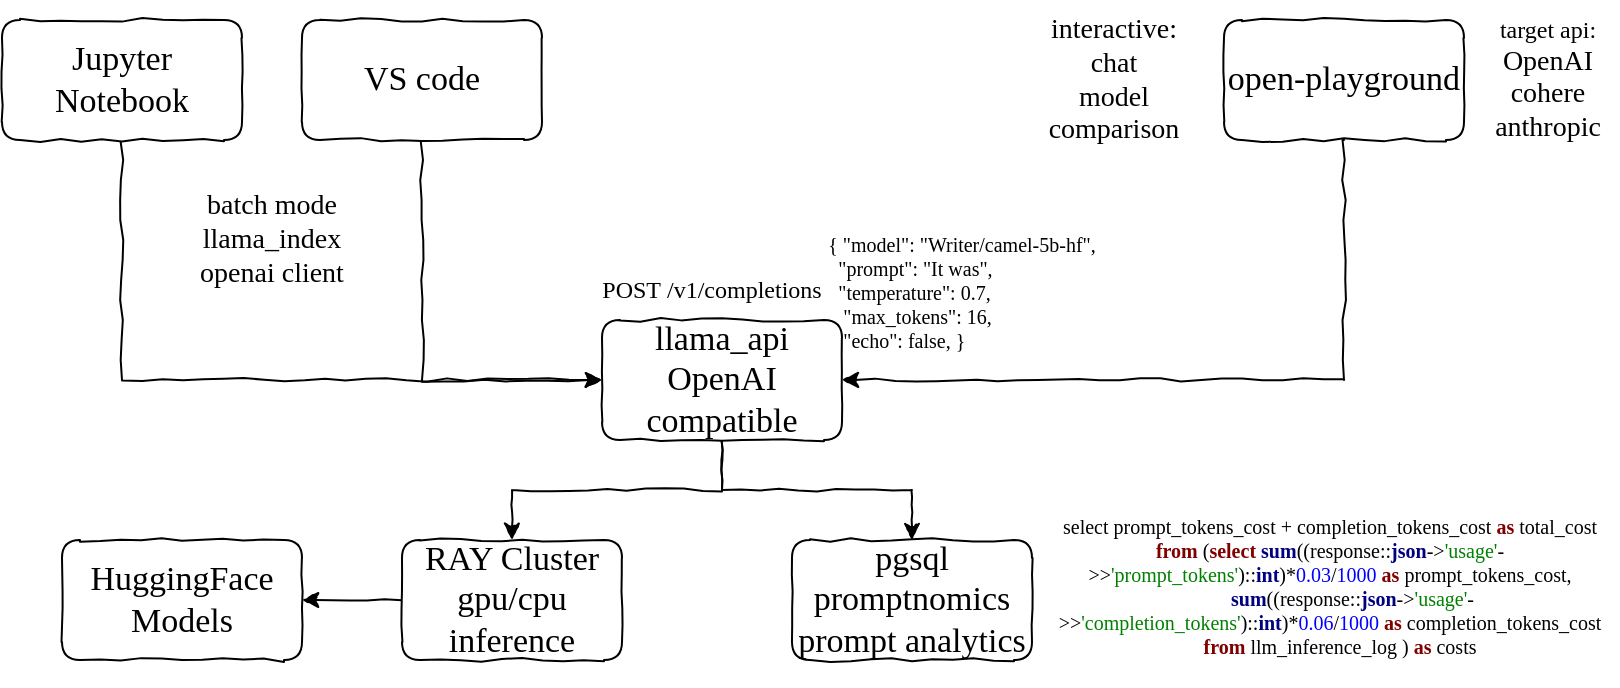 <mxfile version="21.6.5" type="device" pages="2">
  <diagram name="Page-1" id="ZtY6GU-9dFR-r4dstIYQ">
    <mxGraphModel dx="1434" dy="775" grid="1" gridSize="10" guides="1" tooltips="1" connect="1" arrows="1" fold="1" page="1" pageScale="1" pageWidth="850" pageHeight="1100" math="0" shadow="0">
      <root>
        <mxCell id="0" />
        <mxCell id="1" parent="0" />
        <mxCell id="PXcae5W2aVeAAcUdFk1Q-16" style="edgeStyle=orthogonalEdgeStyle;rounded=0;orthogonalLoop=1;jettySize=auto;html=1;entryX=1;entryY=0.5;entryDx=0;entryDy=0;exitX=0.5;exitY=1;exitDx=0;exitDy=0;comic=1;" edge="1" parent="1" source="PXcae5W2aVeAAcUdFk1Q-1" target="PXcae5W2aVeAAcUdFk1Q-11">
          <mxGeometry relative="1" as="geometry" />
        </mxCell>
        <mxCell id="PXcae5W2aVeAAcUdFk1Q-1" value="&lt;font style=&quot;font-size: 17px;&quot;&gt;open-playground&lt;/font&gt;" style="rounded=1;whiteSpace=wrap;html=1;fontFamily=Delicious Handrawn;fontSource=https%3A%2F%2Ffonts.googleapis.com%2Fcss%3Ffamily%3DDelicious%2BHandrawn;comic=1;" vertex="1" parent="1">
          <mxGeometry x="641" y="40" width="120" height="60" as="geometry" />
        </mxCell>
        <mxCell id="PXcae5W2aVeAAcUdFk1Q-15" style="edgeStyle=orthogonalEdgeStyle;rounded=0;orthogonalLoop=1;jettySize=auto;html=1;entryX=0;entryY=0.5;entryDx=0;entryDy=0;exitX=0.5;exitY=1;exitDx=0;exitDy=0;comic=1;" edge="1" parent="1" source="PXcae5W2aVeAAcUdFk1Q-3" target="PXcae5W2aVeAAcUdFk1Q-11">
          <mxGeometry relative="1" as="geometry" />
        </mxCell>
        <mxCell id="PXcae5W2aVeAAcUdFk1Q-3" value="&lt;font style=&quot;font-size: 17px;&quot;&gt;VS code&lt;/font&gt;" style="rounded=1;whiteSpace=wrap;html=1;fontFamily=Delicious Handrawn;fontSource=https%3A%2F%2Ffonts.googleapis.com%2Fcss%3Ffamily%3DDelicious%2BHandrawn;comic=1;" vertex="1" parent="1">
          <mxGeometry x="180" y="40" width="120" height="60" as="geometry" />
        </mxCell>
        <mxCell id="PXcae5W2aVeAAcUdFk1Q-17" style="edgeStyle=orthogonalEdgeStyle;rounded=0;orthogonalLoop=1;jettySize=auto;html=1;entryX=0;entryY=0.5;entryDx=0;entryDy=0;exitX=0.5;exitY=1;exitDx=0;exitDy=0;comic=1;" edge="1" parent="1" source="PXcae5W2aVeAAcUdFk1Q-4" target="PXcae5W2aVeAAcUdFk1Q-11">
          <mxGeometry relative="1" as="geometry" />
        </mxCell>
        <mxCell id="PXcae5W2aVeAAcUdFk1Q-4" value="&lt;font style=&quot;font-size: 17px;&quot;&gt;Jupyter Notebook&lt;/font&gt;" style="rounded=1;whiteSpace=wrap;html=1;fontFamily=Delicious Handrawn;fontSource=https%3A%2F%2Ffonts.googleapis.com%2Fcss%3Ffamily%3DDelicious%2BHandrawn;comic=1;" vertex="1" parent="1">
          <mxGeometry x="30" y="40" width="120" height="60" as="geometry" />
        </mxCell>
        <mxCell id="PXcae5W2aVeAAcUdFk1Q-6" value="&lt;font style=&quot;font-size: 14px;&quot;&gt;batch mode&lt;br&gt;llama_index&lt;br&gt;openai client&lt;br&gt;&lt;/font&gt;" style="text;html=1;strokeColor=none;fillColor=none;align=center;verticalAlign=middle;whiteSpace=wrap;rounded=0;fontFamily=Delicious Handrawn;fontSource=https%3A%2F%2Ffonts.googleapis.com%2Fcss%3Ffamily%3DDelicious%2BHandrawn;" vertex="1" parent="1">
          <mxGeometry x="100" y="120" width="130" height="60" as="geometry" />
        </mxCell>
        <mxCell id="PXcae5W2aVeAAcUdFk1Q-8" value="&lt;font style=&quot;font-size: 14px;&quot; data-font-src=&quot;https://fonts.googleapis.com/css?family=Delicious+Handrawn&quot; face=&quot;Delicious Handrawn&quot;&gt;interactive:&lt;br&gt;chat&lt;br&gt;model comparison&lt;br&gt;&lt;/font&gt;" style="text;html=1;strokeColor=none;fillColor=none;align=center;verticalAlign=middle;whiteSpace=wrap;rounded=0;" vertex="1" parent="1">
          <mxGeometry x="536" y="40" width="100" height="60" as="geometry" />
        </mxCell>
        <mxCell id="PXcae5W2aVeAAcUdFk1Q-9" value="target api:&lt;br style=&quot;border-color: var(--border-color); font-size: 14px;&quot;&gt;&lt;span style=&quot;font-size: 14px;&quot;&gt;OpenAI&lt;/span&gt;&lt;br style=&quot;border-color: var(--border-color); font-size: 14px;&quot;&gt;&lt;span style=&quot;font-size: 14px;&quot;&gt;cohere&lt;/span&gt;&lt;br style=&quot;border-color: var(--border-color); font-size: 14px;&quot;&gt;&lt;span style=&quot;font-size: 14px;&quot;&gt;anthropic&lt;/span&gt;" style="text;html=1;strokeColor=none;fillColor=none;align=center;verticalAlign=middle;whiteSpace=wrap;rounded=0;fontFamily=Delicious Handrawn;fontSource=https%3A%2F%2Ffonts.googleapis.com%2Fcss%3Ffamily%3DDelicious%2BHandrawn;" vertex="1" parent="1">
          <mxGeometry x="773" y="30" width="60" height="80" as="geometry" />
        </mxCell>
        <mxCell id="PXcae5W2aVeAAcUdFk1Q-20" style="edgeStyle=orthogonalEdgeStyle;rounded=0;orthogonalLoop=1;jettySize=auto;html=1;entryX=0.5;entryY=0;entryDx=0;entryDy=0;comic=1;" edge="1" parent="1" source="PXcae5W2aVeAAcUdFk1Q-11" target="PXcae5W2aVeAAcUdFk1Q-13">
          <mxGeometry relative="1" as="geometry" />
        </mxCell>
        <mxCell id="PXcae5W2aVeAAcUdFk1Q-21" style="edgeStyle=orthogonalEdgeStyle;rounded=0;orthogonalLoop=1;jettySize=auto;html=1;entryX=0.5;entryY=0;entryDx=0;entryDy=0;comic=1;" edge="1" parent="1" source="PXcae5W2aVeAAcUdFk1Q-11" target="PXcae5W2aVeAAcUdFk1Q-14">
          <mxGeometry relative="1" as="geometry" />
        </mxCell>
        <mxCell id="PXcae5W2aVeAAcUdFk1Q-11" value="&lt;font style=&quot;font-size: 17px;&quot;&gt;llama_api&lt;br&gt;OpenAI compatible&lt;br&gt;&lt;/font&gt;" style="rounded=1;whiteSpace=wrap;html=1;fontFamily=Delicious Handrawn;fontSource=https%3A%2F%2Ffonts.googleapis.com%2Fcss%3Ffamily%3DDelicious%2BHandrawn;comic=1;" vertex="1" parent="1">
          <mxGeometry x="330" y="190" width="120" height="60" as="geometry" />
        </mxCell>
        <mxCell id="PXcae5W2aVeAAcUdFk1Q-12" value="&lt;pre style=&quot;box-sizing: border-box; max-height: 400px; min-height: 6em; overflow: auto; overflow-wrap: break-word; background-image: initial; background-position: initial; background-size: initial; background-repeat: initial; background-attachment: initial; background-origin: initial; background-clip: initial; border-radius: 4px; hyphens: auto; margin-top: 0px; margin-bottom: 0px; padding: 0.5em; word-break: break-word; text-align: start; font-size: 10px;&quot; class=&quot;body-param__example microlight&quot;&gt;&lt;code style=&quot;box-sizing: border-box; word-break: break-all; font-size: 10px;&quot; class=&quot;language-json&quot;&gt;&lt;font style=&quot;font-size: 10px;&quot; data-font-src=&quot;https://fonts.googleapis.com/css?family=Delicious+Handrawn&quot; face=&quot;Delicious Handrawn&quot;&gt;{ &quot;model&quot;: &quot;Writer/camel-5b-hf&quot;,&lt;br style=&quot;font-size: 10px;&quot;&gt;  &lt;span style=&quot;font-size: 10px;&quot; class=&quot;hljs-attr&quot;&gt;&quot;prompt&quot;&lt;/span&gt;: &quot;It was&quot;,&lt;br style=&quot;font-size: 10px;&quot;&gt;  &lt;span style=&quot;font-size: 10px;&quot; class=&quot;hljs-attr&quot;&gt;&quot;temperature&quot;&lt;/span&gt;: 0.7,&lt;br style=&quot;font-size: 10px;&quot;&gt;   &lt;span style=&quot;font-size: 10px;&quot; class=&quot;hljs-attr&quot;&gt;&quot;max_tokens&quot;&lt;/span&gt;: 16,&lt;br style=&quot;font-size: 10px;&quot;&gt;   &lt;span style=&quot;font-size: 10px;&quot; class=&quot;hljs-attr&quot;&gt;&quot;echo&quot;&lt;/span&gt;: false, }&lt;/font&gt;&lt;/code&gt;&lt;/pre&gt;" style="text;html=1;strokeColor=none;fillColor=none;align=center;verticalAlign=middle;whiteSpace=wrap;rounded=0;fontColor=default;labelBackgroundColor=none;fontSize=10;" vertex="1" parent="1">
          <mxGeometry x="430" y="130" width="160" height="92" as="geometry" />
        </mxCell>
        <mxCell id="PXcae5W2aVeAAcUdFk1Q-19" style="edgeStyle=orthogonalEdgeStyle;rounded=0;orthogonalLoop=1;jettySize=auto;html=1;comic=1;" edge="1" parent="1" source="PXcae5W2aVeAAcUdFk1Q-13" target="PXcae5W2aVeAAcUdFk1Q-18">
          <mxGeometry relative="1" as="geometry" />
        </mxCell>
        <mxCell id="PXcae5W2aVeAAcUdFk1Q-13" value="&lt;font style=&quot;font-size: 17px;&quot;&gt;RAY Cluster&lt;br&gt;gpu/cpu inference&lt;br&gt;&lt;/font&gt;" style="rounded=1;whiteSpace=wrap;html=1;fontFamily=Delicious Handrawn;fontSource=https%3A%2F%2Ffonts.googleapis.com%2Fcss%3Ffamily%3DDelicious%2BHandrawn;comic=1;" vertex="1" parent="1">
          <mxGeometry x="230" y="300" width="110" height="60" as="geometry" />
        </mxCell>
        <mxCell id="PXcae5W2aVeAAcUdFk1Q-14" value="&lt;font style=&quot;font-size: 17px;&quot;&gt;pgsql&lt;br&gt;promptnomics&lt;br&gt;prompt analytics&lt;br&gt;&lt;/font&gt;" style="rounded=1;whiteSpace=wrap;html=1;fontFamily=Delicious Handrawn;fontSource=https%3A%2F%2Ffonts.googleapis.com%2Fcss%3Ffamily%3DDelicious%2BHandrawn;comic=1;" vertex="1" parent="1">
          <mxGeometry x="425" y="300" width="120" height="60" as="geometry" />
        </mxCell>
        <mxCell id="PXcae5W2aVeAAcUdFk1Q-18" value="&lt;font style=&quot;font-size: 17px;&quot;&gt;HuggingFace Models&lt;/font&gt;" style="rounded=1;whiteSpace=wrap;html=1;fontFamily=Delicious Handrawn;fontSource=https%3A%2F%2Ffonts.googleapis.com%2Fcss%3Ffamily%3DDelicious%2BHandrawn;comic=1;" vertex="1" parent="1">
          <mxGeometry x="60" y="300" width="120" height="60" as="geometry" />
        </mxCell>
        <mxCell id="PXcae5W2aVeAAcUdFk1Q-22" value="&lt;div style=&quot;padding: 0px 0px 0px 2px; font-size: 10px;&quot;&gt;&lt;div style=&quot;font-size: 10px;&quot;&gt;&lt;p style=&quot;margin: 0px; font-size: 10px;&quot;&gt;&lt;font data-font-src=&quot;https://fonts.googleapis.com/css?family=Delicious+Handrawn&quot; face=&quot;Delicious Handrawn&quot; style=&quot;font-size: 10px;&quot;&gt;select prompt_tokens_cost + completion_tokens_cost &lt;span style=&quot;color: rgb(128, 0, 0); font-weight: bold; font-size: 10px;&quot;&gt;as&lt;/span&gt; total_cost&lt;/font&gt;&lt;/p&gt;&lt;p style=&quot;margin: 0px; font-size: 10px;&quot;&gt;&lt;font data-font-src=&quot;https://fonts.googleapis.com/css?family=Delicious+Handrawn&quot; face=&quot;Delicious Handrawn&quot; style=&quot;font-size: 10px;&quot;&gt;&lt;span style=&quot;color: rgb(128, 0, 0); font-weight: bold; font-size: 10px;&quot;&gt;from&lt;/span&gt; (&lt;span style=&quot;color: rgb(128, 0, 0); font-weight: bold; font-size: 10px;&quot;&gt;select&lt;/span&gt; &lt;span style=&quot;color: rgb(0, 0, 128); font-weight: bold; font-size: 10px;&quot;&gt;sum&lt;/span&gt;((response::&lt;span style=&quot;color: rgb(0, 0, 128); font-weight: bold; font-size: 10px;&quot;&gt;json&lt;/span&gt;-&amp;gt;&lt;span style=&quot;color: rgb(0, 128, 0); font-size: 10px;&quot;&gt;&#39;usage&#39;&lt;/span&gt;-&amp;gt;&amp;gt;&lt;span style=&quot;color: rgb(0, 128, 0); font-size: 10px;&quot;&gt;&#39;prompt_tokens&#39;&lt;/span&gt;)::&lt;span style=&quot;color: rgb(0, 0, 128); font-weight: bold; font-size: 10px;&quot;&gt;int&lt;/span&gt;)*&lt;span style=&quot;color: rgb(0, 0, 255); font-size: 10px;&quot;&gt;0.03&lt;/span&gt;/&lt;span style=&quot;color: rgb(0, 0, 255); font-size: 10px;&quot;&gt;1000&lt;/span&gt; &lt;span style=&quot;color: rgb(128, 0, 0); font-weight: bold; font-size: 10px;&quot;&gt;as&lt;/span&gt; prompt_tokens_cost, &lt;/font&gt;&lt;/p&gt;&lt;p style=&quot;margin: 0px; font-size: 10px;&quot;&gt;&lt;font data-font-src=&quot;https://fonts.googleapis.com/css?family=Delicious+Handrawn&quot; face=&quot;Delicious Handrawn&quot; style=&quot;font-size: 10px;&quot;&gt;&lt;span style=&quot;white-space: pre; font-size: 10px;&quot;&gt;&amp;nbsp;&amp;nbsp;&amp;nbsp;&amp;nbsp;&lt;/span&gt;&lt;span style=&quot;white-space: pre; font-size: 10px;&quot;&gt;&amp;nbsp;&amp;nbsp;&amp;nbsp;&amp;nbsp;&lt;/span&gt;  &lt;span style=&quot;color: rgb(0, 0, 128); font-weight: bold; font-size: 10px;&quot;&gt;sum&lt;/span&gt;((response::&lt;span style=&quot;color: rgb(0, 0, 128); font-weight: bold; font-size: 10px;&quot;&gt;json&lt;/span&gt;-&amp;gt;&lt;span style=&quot;color: rgb(0, 128, 0); font-size: 10px;&quot;&gt;&#39;usage&#39;&lt;/span&gt;-&amp;gt;&amp;gt;&lt;span style=&quot;color: rgb(0, 128, 0); font-size: 10px;&quot;&gt;&#39;completion_tokens&#39;&lt;/span&gt;)::&lt;span style=&quot;color: rgb(0, 0, 128); font-weight: bold; font-size: 10px;&quot;&gt;int&lt;/span&gt;)*&lt;span style=&quot;color: rgb(0, 0, 255); font-size: 10px;&quot;&gt;0.06&lt;/span&gt;/&lt;span style=&quot;color: rgb(0, 0, 255); font-size: 10px;&quot;&gt;1000&lt;/span&gt; &lt;span style=&quot;color: rgb(128, 0, 0); font-weight: bold; font-size: 10px;&quot;&gt;as&lt;/span&gt; completion_tokens_cost&lt;/font&gt;&lt;/p&gt;&lt;p style=&quot;margin: 0px; font-size: 10px;&quot;&gt;&lt;font data-font-src=&quot;https://fonts.googleapis.com/css?family=Delicious+Handrawn&quot; face=&quot;Delicious Handrawn&quot; style=&quot;font-size: 10px;&quot;&gt;&lt;span style=&quot;white-space: pre; font-size: 10px;&quot;&gt;&amp;nbsp;&amp;nbsp;&amp;nbsp;&amp;nbsp;&lt;/span&gt;&lt;span style=&quot;color: rgb(128, 0, 0); font-weight: bold; font-size: 10px;&quot;&gt;from&lt;/span&gt; llm_inference_log ) &lt;span style=&quot;color: rgb(128, 0, 0); font-weight: bold; font-size: 10px;&quot;&gt;as&lt;/span&gt; costs&lt;/font&gt;&lt;/p&gt;&lt;/div&gt;&lt;/div&gt;" style="text;html=1;strokeColor=none;fillColor=none;align=center;verticalAlign=middle;whiteSpace=wrap;rounded=0;fontSize=10;labelBackgroundColor=none;" vertex="1" parent="1">
          <mxGeometry x="548" y="273" width="290" height="100" as="geometry" />
        </mxCell>
        <mxCell id="PXcae5W2aVeAAcUdFk1Q-23" value="POST&amp;nbsp;/v1/completions" style="text;html=1;strokeColor=none;fillColor=none;align=center;verticalAlign=middle;whiteSpace=wrap;rounded=0;fontFamily=Delicious Handrawn;fontSource=https%3A%2F%2Ffonts.googleapis.com%2Fcss%3Ffamily%3DDelicious%2BHandrawn;" vertex="1" parent="1">
          <mxGeometry x="320" y="160" width="130" height="30" as="geometry" />
        </mxCell>
      </root>
    </mxGraphModel>
  </diagram>
  <diagram id="LbOLSoVJI15HB539flRJ" name="Page-2">
    <mxGraphModel dx="1434" dy="775" grid="1" gridSize="10" guides="1" tooltips="1" connect="1" arrows="1" fold="1" page="1" pageScale="1" pageWidth="850" pageHeight="1100" math="0" shadow="0">
      <root>
        <mxCell id="0" />
        <mxCell id="1" parent="0" />
        <mxCell id="Uxq6gN6rEVf8gMgV8oRH-1" style="edgeStyle=orthogonalEdgeStyle;rounded=0;orthogonalLoop=1;jettySize=auto;html=1;entryX=1;entryY=0.5;entryDx=0;entryDy=0;exitX=0.5;exitY=1;exitDx=0;exitDy=0;comic=1;" edge="1" parent="1" source="Uxq6gN6rEVf8gMgV8oRH-2" target="Uxq6gN6rEVf8gMgV8oRH-12">
          <mxGeometry relative="1" as="geometry" />
        </mxCell>
        <mxCell id="Uxq6gN6rEVf8gMgV8oRH-2" value="&lt;font style=&quot;font-size: 20px;&quot;&gt;open-playground&lt;/font&gt;" style="rounded=1;whiteSpace=wrap;html=1;fontFamily=Delicious Handrawn;fontSource=https%3A%2F%2Ffonts.googleapis.com%2Fcss%3Ffamily%3DDelicious%2BHandrawn;comic=1;fontSize=20;" vertex="1" parent="1">
          <mxGeometry x="637" y="40" width="129" height="90" as="geometry" />
        </mxCell>
        <mxCell id="Uxq6gN6rEVf8gMgV8oRH-3" style="edgeStyle=orthogonalEdgeStyle;rounded=0;orthogonalLoop=1;jettySize=auto;html=1;entryX=0;entryY=0.5;entryDx=0;entryDy=0;exitX=0.5;exitY=1;exitDx=0;exitDy=0;comic=1;" edge="1" parent="1" source="Uxq6gN6rEVf8gMgV8oRH-4" target="Uxq6gN6rEVf8gMgV8oRH-12">
          <mxGeometry relative="1" as="geometry" />
        </mxCell>
        <mxCell id="Uxq6gN6rEVf8gMgV8oRH-4" value="&lt;font style=&quot;font-size: 20px;&quot;&gt;VS code&lt;/font&gt;" style="rounded=1;whiteSpace=wrap;html=1;fontFamily=Delicious Handrawn;fontSource=https%3A%2F%2Ffonts.googleapis.com%2Fcss%3Ffamily%3DDelicious%2BHandrawn;comic=1;fontSize=20;" vertex="1" parent="1">
          <mxGeometry x="180" y="40" width="130" height="100" as="geometry" />
        </mxCell>
        <mxCell id="Uxq6gN6rEVf8gMgV8oRH-5" style="edgeStyle=orthogonalEdgeStyle;rounded=0;orthogonalLoop=1;jettySize=auto;html=1;entryX=0;entryY=0.5;entryDx=0;entryDy=0;exitX=0.5;exitY=1;exitDx=0;exitDy=0;comic=1;" edge="1" parent="1" source="Uxq6gN6rEVf8gMgV8oRH-6" target="Uxq6gN6rEVf8gMgV8oRH-12">
          <mxGeometry relative="1" as="geometry" />
        </mxCell>
        <mxCell id="Uxq6gN6rEVf8gMgV8oRH-6" value="&lt;font style=&quot;font-size: 20px;&quot;&gt;Jupyter Notebook&lt;/font&gt;" style="rounded=1;whiteSpace=wrap;html=1;fontFamily=Delicious Handrawn;fontSource=https%3A%2F%2Ffonts.googleapis.com%2Fcss%3Ffamily%3DDelicious%2BHandrawn;comic=1;fontSize=20;" vertex="1" parent="1">
          <mxGeometry x="20" y="40" width="130" height="100" as="geometry" />
        </mxCell>
        <mxCell id="Uxq6gN6rEVf8gMgV8oRH-7" value="&lt;font style=&quot;font-size: 15px;&quot;&gt;batch mode&lt;br style=&quot;font-size: 15px;&quot;&gt;llama_index&lt;br style=&quot;font-size: 15px;&quot;&gt;openai client&lt;br style=&quot;font-size: 15px;&quot;&gt;&lt;/font&gt;" style="text;html=1;strokeColor=none;fillColor=none;align=center;verticalAlign=middle;whiteSpace=wrap;rounded=0;fontFamily=Delicious Handrawn;fontSource=https%3A%2F%2Ffonts.googleapis.com%2Fcss%3Ffamily%3DDelicious%2BHandrawn;fontSize=15;" vertex="1" parent="1">
          <mxGeometry x="99" y="146" width="130" height="60" as="geometry" />
        </mxCell>
        <mxCell id="Uxq6gN6rEVf8gMgV8oRH-8" value="&lt;font style=&quot;font-size: 15px;&quot; data-font-src=&quot;https://fonts.googleapis.com/css?family=Delicious+Handrawn&quot; face=&quot;Delicious Handrawn&quot;&gt;interactive:&lt;br style=&quot;font-size: 15px;&quot;&gt;chat&lt;br style=&quot;font-size: 15px;&quot;&gt;model comparison&lt;br style=&quot;font-size: 15px;&quot;&gt;&lt;/font&gt;" style="text;html=1;strokeColor=none;fillColor=none;align=center;verticalAlign=middle;whiteSpace=wrap;rounded=0;fontSize=15;" vertex="1" parent="1">
          <mxGeometry x="529" y="50" width="100" height="60" as="geometry" />
        </mxCell>
        <mxCell id="Uxq6gN6rEVf8gMgV8oRH-9" value="target api:&lt;br style=&quot;border-color: var(--border-color); font-size: 15px;&quot;&gt;&lt;span style=&quot;font-size: 15px;&quot;&gt;OpenAI&lt;/span&gt;&lt;br style=&quot;border-color: var(--border-color); font-size: 15px;&quot;&gt;&lt;span style=&quot;font-size: 15px;&quot;&gt;cohere&lt;/span&gt;&lt;br style=&quot;border-color: var(--border-color); font-size: 15px;&quot;&gt;&lt;span style=&quot;font-size: 15px;&quot;&gt;anthropic&lt;/span&gt;" style="text;html=1;strokeColor=none;fillColor=none;align=center;verticalAlign=middle;whiteSpace=wrap;rounded=0;fontFamily=Delicious Handrawn;fontSource=https%3A%2F%2Ffonts.googleapis.com%2Fcss%3Ffamily%3DDelicious%2BHandrawn;fontSize=15;" vertex="1" parent="1">
          <mxGeometry x="773" y="37" width="60" height="80" as="geometry" />
        </mxCell>
        <mxCell id="Uxq6gN6rEVf8gMgV8oRH-10" style="edgeStyle=orthogonalEdgeStyle;rounded=0;orthogonalLoop=1;jettySize=auto;html=1;entryX=0.5;entryY=0;entryDx=0;entryDy=0;comic=1;exitX=0.508;exitY=1.15;exitDx=0;exitDy=0;exitPerimeter=0;" edge="1" parent="1" source="Uxq6gN6rEVf8gMgV8oRH-12" target="Uxq6gN6rEVf8gMgV8oRH-15">
          <mxGeometry relative="1" as="geometry">
            <mxPoint x="390" y="367" as="sourcePoint" />
          </mxGeometry>
        </mxCell>
        <mxCell id="Uxq6gN6rEVf8gMgV8oRH-11" style="edgeStyle=orthogonalEdgeStyle;rounded=0;orthogonalLoop=1;jettySize=auto;html=1;entryX=0.5;entryY=0;entryDx=0;entryDy=0;comic=1;exitX=0.5;exitY=1;exitDx=0;exitDy=0;" edge="1" parent="1" source="Uxq6gN6rEVf8gMgV8oRH-12" target="Uxq6gN6rEVf8gMgV8oRH-16">
          <mxGeometry relative="1" as="geometry">
            <mxPoint x="450" y="290" as="sourcePoint" />
          </mxGeometry>
        </mxCell>
        <mxCell id="Uxq6gN6rEVf8gMgV8oRH-12" value="&lt;font style=&quot;font-size: 20px;&quot;&gt;llama_api&lt;br style=&quot;font-size: 20px;&quot;&gt;OpenAI compatible&lt;br style=&quot;font-size: 20px;&quot;&gt;&lt;/font&gt;" style="rounded=1;whiteSpace=wrap;html=1;fontFamily=Delicious Handrawn;fontSource=https%3A%2F%2Ffonts.googleapis.com%2Fcss%3Ffamily%3DDelicious%2BHandrawn;comic=1;fontSize=20;" vertex="1" parent="1">
          <mxGeometry x="330" y="276" width="150" height="102" as="geometry" />
        </mxCell>
        <mxCell id="Uxq6gN6rEVf8gMgV8oRH-13" value="&lt;pre style=&quot;box-sizing: border-box; max-height: 400px; min-height: 6em; overflow: auto; overflow-wrap: break-word; background-image: initial; background-position: initial; background-size: initial; background-repeat: initial; background-attachment: initial; background-origin: initial; background-clip: initial; border-radius: 4px; hyphens: auto; margin-top: 0px; margin-bottom: 0px; padding: 0.5em; word-break: break-word; text-align: start; font-size: 14px;&quot; class=&quot;body-param__example microlight&quot;&gt;&lt;code style=&quot;box-sizing: border-box; word-break: break-all; font-size: 14px;&quot; class=&quot;language-json&quot;&gt;&lt;font style=&quot;font-size: 14px;&quot; data-font-src=&quot;https://fonts.googleapis.com/css?family=Delicious+Handrawn&quot; face=&quot;Delicious Handrawn&quot;&gt;{ &quot;model&quot;: &quot;Writer/camel-5b-hf&quot;,&lt;br style=&quot;font-size: 14px;&quot;&gt;  &lt;span style=&quot;font-size: 14px;&quot; class=&quot;hljs-attr&quot;&gt;&quot;prompt&quot;&lt;/span&gt;: &quot;It was&quot;,&lt;br style=&quot;font-size: 14px;&quot;&gt;  &lt;span style=&quot;font-size: 14px;&quot; class=&quot;hljs-attr&quot;&gt;&quot;temperature&quot;&lt;/span&gt;: 0.7,&lt;br style=&quot;font-size: 14px;&quot;&gt;   &lt;span style=&quot;font-size: 14px;&quot; class=&quot;hljs-attr&quot;&gt;&quot;max_tokens&quot;&lt;/span&gt;: 16,&lt;br style=&quot;font-size: 14px;&quot;&gt;   &lt;span style=&quot;font-size: 14px;&quot; class=&quot;hljs-attr&quot;&gt;&quot;echo&quot;&lt;/span&gt;: false, }&lt;/font&gt;&lt;/code&gt;&lt;/pre&gt;" style="text;html=1;strokeColor=none;fillColor=none;align=center;verticalAlign=middle;whiteSpace=wrap;rounded=0;fontColor=default;labelBackgroundColor=none;fontSize=14;" vertex="1" parent="1">
          <mxGeometry x="469" y="235" width="160" height="92" as="geometry" />
        </mxCell>
        <mxCell id="Uxq6gN6rEVf8gMgV8oRH-14" style="edgeStyle=orthogonalEdgeStyle;rounded=0;orthogonalLoop=1;jettySize=auto;html=1;comic=1;" edge="1" parent="1" source="Uxq6gN6rEVf8gMgV8oRH-15" target="Uxq6gN6rEVf8gMgV8oRH-17">
          <mxGeometry relative="1" as="geometry" />
        </mxCell>
        <mxCell id="Uxq6gN6rEVf8gMgV8oRH-15" value="&lt;font style=&quot;font-size: 20px;&quot;&gt;RAY Cluster&lt;br style=&quot;font-size: 20px;&quot;&gt;gpu/cpu inference&lt;br style=&quot;font-size: 20px;&quot;&gt;&lt;/font&gt;" style="rounded=1;whiteSpace=wrap;html=1;fontFamily=Delicious Handrawn;fontSource=https%3A%2F%2Ffonts.googleapis.com%2Fcss%3Ffamily%3DDelicious%2BHandrawn;comic=1;fontSize=20;" vertex="1" parent="1">
          <mxGeometry x="230" y="640" width="130" height="87" as="geometry" />
        </mxCell>
        <mxCell id="Uxq6gN6rEVf8gMgV8oRH-16" value="&lt;font style=&quot;font-size: 20px;&quot;&gt;pgsql&lt;br style=&quot;font-size: 20px;&quot;&gt;promptnomics&lt;br style=&quot;font-size: 20px;&quot;&gt;prompt analytics&lt;br style=&quot;font-size: 20px;&quot;&gt;&lt;/font&gt;" style="rounded=1;whiteSpace=wrap;html=1;fontFamily=Delicious Handrawn;fontSource=https%3A%2F%2Ffonts.googleapis.com%2Fcss%3Ffamily%3DDelicious%2BHandrawn;comic=1;fontSize=20;" vertex="1" parent="1">
          <mxGeometry x="460" y="640" width="130" height="87" as="geometry" />
        </mxCell>
        <mxCell id="Uxq6gN6rEVf8gMgV8oRH-17" value="&lt;font style=&quot;font-size: 20px;&quot;&gt;HuggingFace Models&lt;/font&gt;" style="rounded=1;whiteSpace=wrap;html=1;fontFamily=Delicious Handrawn;fontSource=https%3A%2F%2Ffonts.googleapis.com%2Fcss%3Ffamily%3DDelicious%2BHandrawn;comic=1;fontSize=20;" vertex="1" parent="1">
          <mxGeometry x="30" y="640" width="150" height="87" as="geometry" />
        </mxCell>
        <mxCell id="Uxq6gN6rEVf8gMgV8oRH-18" value="&lt;div style=&quot;padding: 0px 0px 0px 2px; font-size: 11px;&quot;&gt;&lt;div style=&quot;&quot;&gt;&lt;p style=&quot;margin: 0px;&quot;&gt;&lt;font data-font-src=&quot;https://fonts.googleapis.com/css?family=Delicious+Handrawn&quot; face=&quot;Delicious Handrawn&quot; style=&quot;font-size: 11px;&quot;&gt;select prompt_tokens_cost + completion_tokens_cost &lt;span style=&quot;color: rgb(128, 0, 0); font-weight: bold;&quot;&gt;as&lt;/span&gt; total_cost&lt;/font&gt;&lt;/p&gt;&lt;p style=&quot;margin: 0px;&quot;&gt;&lt;font data-font-src=&quot;https://fonts.googleapis.com/css?family=Delicious+Handrawn&quot; face=&quot;Delicious Handrawn&quot; style=&quot;font-size: 11px;&quot;&gt;&lt;span style=&quot;color: rgb(128, 0, 0); font-weight: bold;&quot;&gt;from&lt;/span&gt; (&lt;span style=&quot;color: rgb(128, 0, 0); font-weight: bold;&quot;&gt;select&lt;/span&gt; &lt;span style=&quot;color: rgb(0, 0, 128); font-weight: bold;&quot;&gt;sum&lt;/span&gt;((response::&lt;span style=&quot;color: rgb(0, 0, 128); font-weight: bold;&quot;&gt;json&lt;/span&gt;-&amp;gt;&lt;span style=&quot;color: rgb(0, 128, 0);&quot;&gt;&#39;usage&#39;&lt;/span&gt;-&amp;gt;&amp;gt;&lt;span style=&quot;color: rgb(0, 128, 0);&quot;&gt;&#39;prompt_tokens&#39;&lt;/span&gt;)::&lt;span style=&quot;color: rgb(0, 0, 128); font-weight: bold;&quot;&gt;int&lt;/span&gt;)*&lt;span style=&quot;color: rgb(0, 0, 255);&quot;&gt;0.03&lt;/span&gt;/&lt;span style=&quot;color: rgb(0, 0, 255);&quot;&gt;1000&lt;/span&gt; &lt;span style=&quot;color: rgb(128, 0, 0); font-weight: bold;&quot;&gt;as&lt;/span&gt; prompt_tokens_cost, &lt;/font&gt;&lt;/p&gt;&lt;p style=&quot;margin: 0px;&quot;&gt;&lt;font data-font-src=&quot;https://fonts.googleapis.com/css?family=Delicious+Handrawn&quot; face=&quot;Delicious Handrawn&quot; style=&quot;font-size: 11px;&quot;&gt;&lt;span style=&quot;white-space: pre;&quot;&gt;&amp;nbsp;&amp;nbsp;&amp;nbsp;&amp;nbsp;&lt;/span&gt;&lt;span style=&quot;white-space: pre;&quot;&gt;&amp;nbsp;&amp;nbsp;&amp;nbsp;&amp;nbsp;&lt;/span&gt;  &lt;span style=&quot;color: rgb(0, 0, 128); font-weight: bold;&quot;&gt;sum&lt;/span&gt;((response::&lt;span style=&quot;color: rgb(0, 0, 128); font-weight: bold;&quot;&gt;json&lt;/span&gt;-&amp;gt;&lt;span style=&quot;color: rgb(0, 128, 0);&quot;&gt;&#39;usage&#39;&lt;/span&gt;-&amp;gt;&amp;gt;&lt;span style=&quot;color: rgb(0, 128, 0);&quot;&gt;&#39;completion_tokens&#39;&lt;/span&gt;)::&lt;span style=&quot;color: rgb(0, 0, 128); font-weight: bold;&quot;&gt;int&lt;/span&gt;)*&lt;span style=&quot;color: rgb(0, 0, 255);&quot;&gt;0.06&lt;/span&gt;/&lt;span style=&quot;color: rgb(0, 0, 255);&quot;&gt;1000&lt;/span&gt; &lt;span style=&quot;color: rgb(128, 0, 0); font-weight: bold;&quot;&gt;as&lt;/span&gt; completion_tokens_cost&lt;/font&gt;&lt;/p&gt;&lt;p style=&quot;margin: 0px;&quot;&gt;&lt;font data-font-src=&quot;https://fonts.googleapis.com/css?family=Delicious+Handrawn&quot; face=&quot;Delicious Handrawn&quot; style=&quot;font-size: 11px;&quot;&gt;&lt;span style=&quot;white-space: pre;&quot;&gt;&amp;nbsp;&amp;nbsp;&amp;nbsp;&amp;nbsp;&lt;/span&gt;&lt;span style=&quot;color: rgb(128, 0, 0); font-weight: bold;&quot;&gt;from&lt;/span&gt; llm_inference_log ) &lt;span style=&quot;color: rgb(128, 0, 0); font-weight: bold;&quot;&gt;as&lt;/span&gt; costs&lt;/font&gt;&lt;/p&gt;&lt;/div&gt;&lt;/div&gt;" style="text;html=1;strokeColor=none;fillColor=none;align=center;verticalAlign=middle;whiteSpace=wrap;rounded=0;fontSize=10;labelBackgroundColor=none;" vertex="1" parent="1">
          <mxGeometry x="530" y="505" width="313" height="124" as="geometry" />
        </mxCell>
        <mxCell id="Uxq6gN6rEVf8gMgV8oRH-19" value="POST&amp;nbsp;/v1/completions" style="text;html=1;strokeColor=none;fillColor=none;align=center;verticalAlign=middle;whiteSpace=wrap;rounded=0;fontFamily=Delicious Handrawn;fontSource=https%3A%2F%2Ffonts.googleapis.com%2Fcss%3Ffamily%3DDelicious%2BHandrawn;fontSize=14;" vertex="1" parent="1">
          <mxGeometry x="333" y="242" width="130" height="30" as="geometry" />
        </mxCell>
      </root>
    </mxGraphModel>
  </diagram>
</mxfile>
